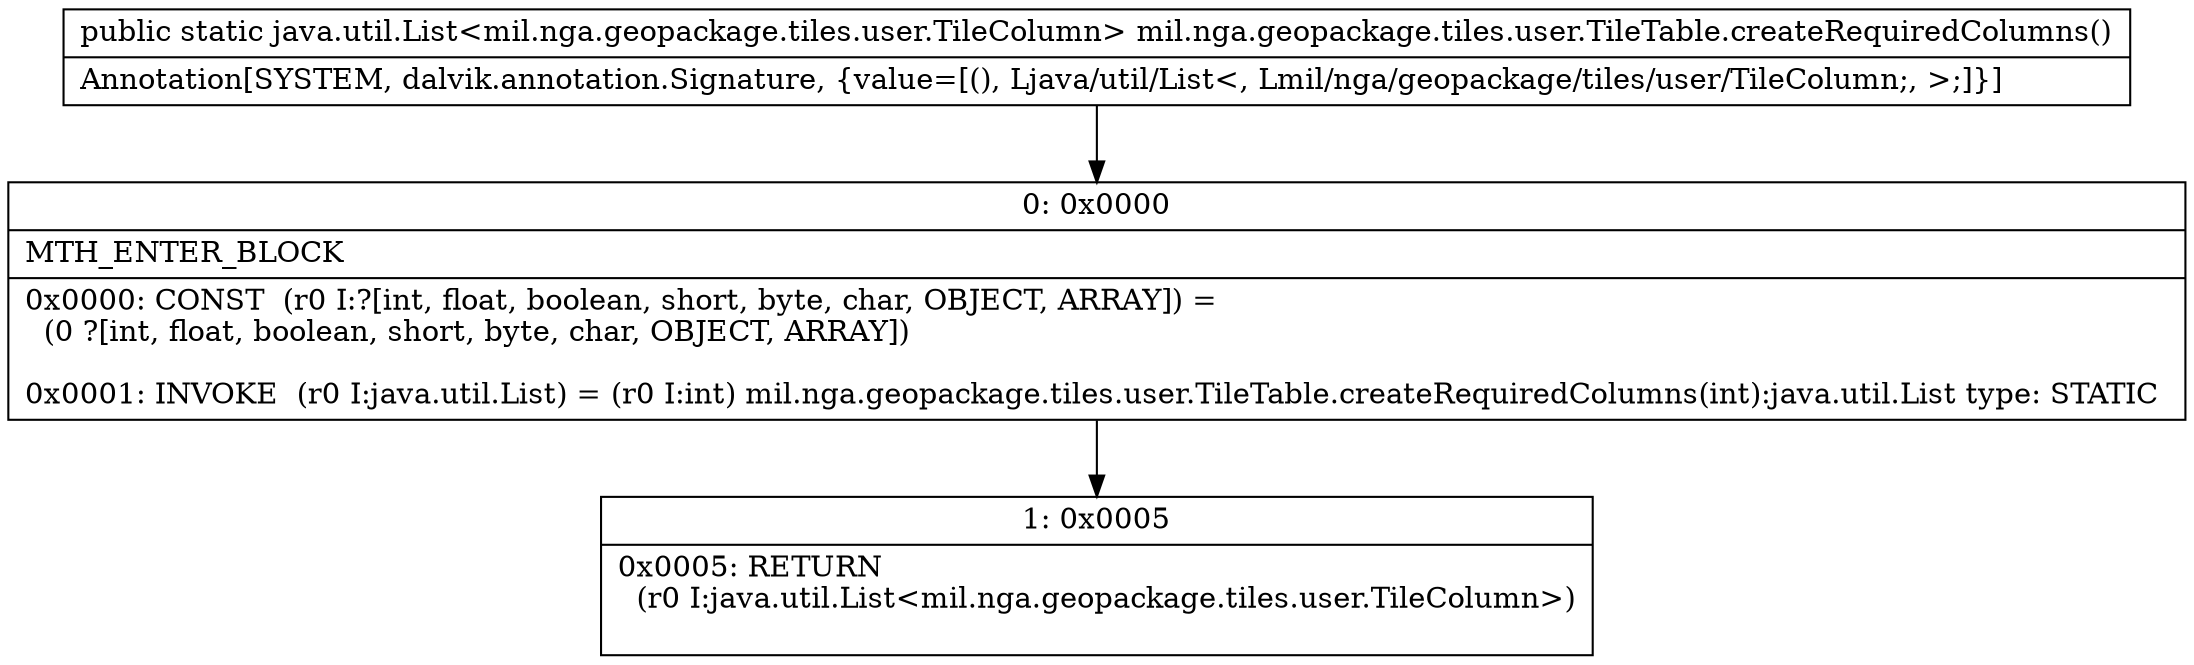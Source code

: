 digraph "CFG formil.nga.geopackage.tiles.user.TileTable.createRequiredColumns()Ljava\/util\/List;" {
Node_0 [shape=record,label="{0\:\ 0x0000|MTH_ENTER_BLOCK\l|0x0000: CONST  (r0 I:?[int, float, boolean, short, byte, char, OBJECT, ARRAY]) = \l  (0 ?[int, float, boolean, short, byte, char, OBJECT, ARRAY])\l \l0x0001: INVOKE  (r0 I:java.util.List) = (r0 I:int) mil.nga.geopackage.tiles.user.TileTable.createRequiredColumns(int):java.util.List type: STATIC \l}"];
Node_1 [shape=record,label="{1\:\ 0x0005|0x0005: RETURN  \l  (r0 I:java.util.List\<mil.nga.geopackage.tiles.user.TileColumn\>)\l \l}"];
MethodNode[shape=record,label="{public static java.util.List\<mil.nga.geopackage.tiles.user.TileColumn\> mil.nga.geopackage.tiles.user.TileTable.createRequiredColumns()  | Annotation[SYSTEM, dalvik.annotation.Signature, \{value=[(), Ljava\/util\/List\<, Lmil\/nga\/geopackage\/tiles\/user\/TileColumn;, \>;]\}]\l}"];
MethodNode -> Node_0;
Node_0 -> Node_1;
}

